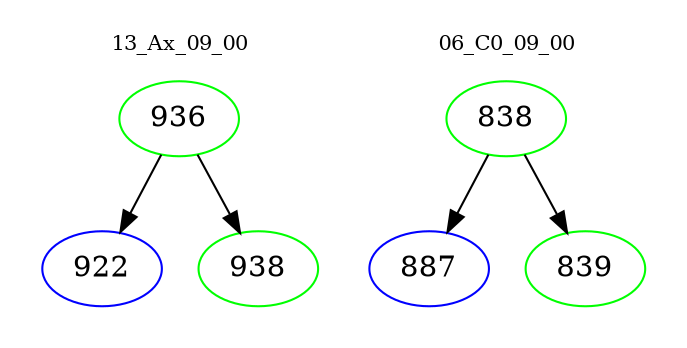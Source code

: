 digraph{
subgraph cluster_0 {
color = white
label = "13_Ax_09_00";
fontsize=10;
T0_936 [label="936", color="green"]
T0_936 -> T0_922 [color="black"]
T0_922 [label="922", color="blue"]
T0_936 -> T0_938 [color="black"]
T0_938 [label="938", color="green"]
}
subgraph cluster_1 {
color = white
label = "06_C0_09_00";
fontsize=10;
T1_838 [label="838", color="green"]
T1_838 -> T1_887 [color="black"]
T1_887 [label="887", color="blue"]
T1_838 -> T1_839 [color="black"]
T1_839 [label="839", color="green"]
}
}
